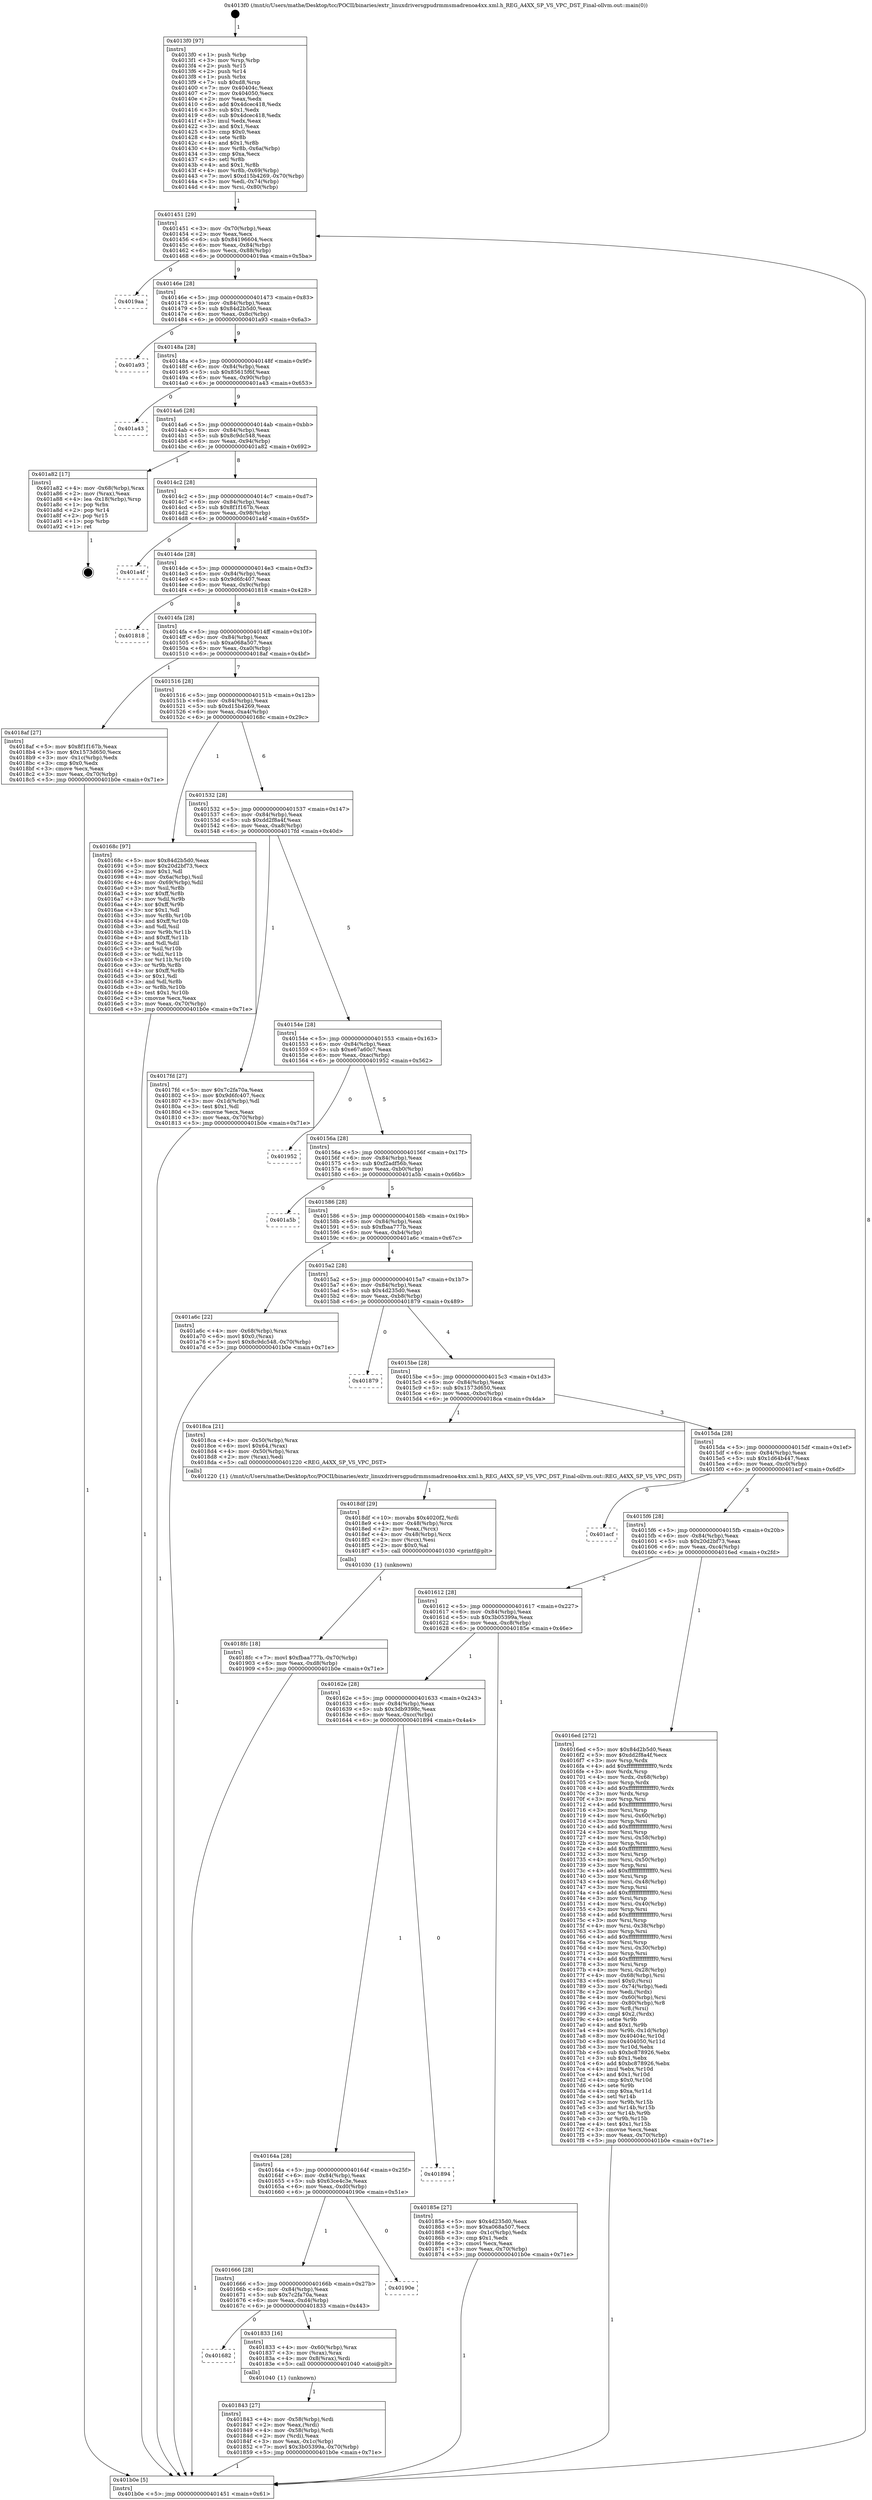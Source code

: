 digraph "0x4013f0" {
  label = "0x4013f0 (/mnt/c/Users/mathe/Desktop/tcc/POCII/binaries/extr_linuxdriversgpudrmmsmadrenoa4xx.xml.h_REG_A4XX_SP_VS_VPC_DST_Final-ollvm.out::main(0))"
  labelloc = "t"
  node[shape=record]

  Entry [label="",width=0.3,height=0.3,shape=circle,fillcolor=black,style=filled]
  "0x401451" [label="{
     0x401451 [29]\l
     | [instrs]\l
     &nbsp;&nbsp;0x401451 \<+3\>: mov -0x70(%rbp),%eax\l
     &nbsp;&nbsp;0x401454 \<+2\>: mov %eax,%ecx\l
     &nbsp;&nbsp;0x401456 \<+6\>: sub $0x84196604,%ecx\l
     &nbsp;&nbsp;0x40145c \<+6\>: mov %eax,-0x84(%rbp)\l
     &nbsp;&nbsp;0x401462 \<+6\>: mov %ecx,-0x88(%rbp)\l
     &nbsp;&nbsp;0x401468 \<+6\>: je 00000000004019aa \<main+0x5ba\>\l
  }"]
  "0x4019aa" [label="{
     0x4019aa\l
  }", style=dashed]
  "0x40146e" [label="{
     0x40146e [28]\l
     | [instrs]\l
     &nbsp;&nbsp;0x40146e \<+5\>: jmp 0000000000401473 \<main+0x83\>\l
     &nbsp;&nbsp;0x401473 \<+6\>: mov -0x84(%rbp),%eax\l
     &nbsp;&nbsp;0x401479 \<+5\>: sub $0x84d2b5d0,%eax\l
     &nbsp;&nbsp;0x40147e \<+6\>: mov %eax,-0x8c(%rbp)\l
     &nbsp;&nbsp;0x401484 \<+6\>: je 0000000000401a93 \<main+0x6a3\>\l
  }"]
  Exit [label="",width=0.3,height=0.3,shape=circle,fillcolor=black,style=filled,peripheries=2]
  "0x401a93" [label="{
     0x401a93\l
  }", style=dashed]
  "0x40148a" [label="{
     0x40148a [28]\l
     | [instrs]\l
     &nbsp;&nbsp;0x40148a \<+5\>: jmp 000000000040148f \<main+0x9f\>\l
     &nbsp;&nbsp;0x40148f \<+6\>: mov -0x84(%rbp),%eax\l
     &nbsp;&nbsp;0x401495 \<+5\>: sub $0x85615f6f,%eax\l
     &nbsp;&nbsp;0x40149a \<+6\>: mov %eax,-0x90(%rbp)\l
     &nbsp;&nbsp;0x4014a0 \<+6\>: je 0000000000401a43 \<main+0x653\>\l
  }"]
  "0x4018fc" [label="{
     0x4018fc [18]\l
     | [instrs]\l
     &nbsp;&nbsp;0x4018fc \<+7\>: movl $0xfbaa777b,-0x70(%rbp)\l
     &nbsp;&nbsp;0x401903 \<+6\>: mov %eax,-0xd8(%rbp)\l
     &nbsp;&nbsp;0x401909 \<+5\>: jmp 0000000000401b0e \<main+0x71e\>\l
  }"]
  "0x401a43" [label="{
     0x401a43\l
  }", style=dashed]
  "0x4014a6" [label="{
     0x4014a6 [28]\l
     | [instrs]\l
     &nbsp;&nbsp;0x4014a6 \<+5\>: jmp 00000000004014ab \<main+0xbb\>\l
     &nbsp;&nbsp;0x4014ab \<+6\>: mov -0x84(%rbp),%eax\l
     &nbsp;&nbsp;0x4014b1 \<+5\>: sub $0x8c9dc548,%eax\l
     &nbsp;&nbsp;0x4014b6 \<+6\>: mov %eax,-0x94(%rbp)\l
     &nbsp;&nbsp;0x4014bc \<+6\>: je 0000000000401a82 \<main+0x692\>\l
  }"]
  "0x4018df" [label="{
     0x4018df [29]\l
     | [instrs]\l
     &nbsp;&nbsp;0x4018df \<+10\>: movabs $0x4020f2,%rdi\l
     &nbsp;&nbsp;0x4018e9 \<+4\>: mov -0x48(%rbp),%rcx\l
     &nbsp;&nbsp;0x4018ed \<+2\>: mov %eax,(%rcx)\l
     &nbsp;&nbsp;0x4018ef \<+4\>: mov -0x48(%rbp),%rcx\l
     &nbsp;&nbsp;0x4018f3 \<+2\>: mov (%rcx),%esi\l
     &nbsp;&nbsp;0x4018f5 \<+2\>: mov $0x0,%al\l
     &nbsp;&nbsp;0x4018f7 \<+5\>: call 0000000000401030 \<printf@plt\>\l
     | [calls]\l
     &nbsp;&nbsp;0x401030 \{1\} (unknown)\l
  }"]
  "0x401a82" [label="{
     0x401a82 [17]\l
     | [instrs]\l
     &nbsp;&nbsp;0x401a82 \<+4\>: mov -0x68(%rbp),%rax\l
     &nbsp;&nbsp;0x401a86 \<+2\>: mov (%rax),%eax\l
     &nbsp;&nbsp;0x401a88 \<+4\>: lea -0x18(%rbp),%rsp\l
     &nbsp;&nbsp;0x401a8c \<+1\>: pop %rbx\l
     &nbsp;&nbsp;0x401a8d \<+2\>: pop %r14\l
     &nbsp;&nbsp;0x401a8f \<+2\>: pop %r15\l
     &nbsp;&nbsp;0x401a91 \<+1\>: pop %rbp\l
     &nbsp;&nbsp;0x401a92 \<+1\>: ret\l
  }"]
  "0x4014c2" [label="{
     0x4014c2 [28]\l
     | [instrs]\l
     &nbsp;&nbsp;0x4014c2 \<+5\>: jmp 00000000004014c7 \<main+0xd7\>\l
     &nbsp;&nbsp;0x4014c7 \<+6\>: mov -0x84(%rbp),%eax\l
     &nbsp;&nbsp;0x4014cd \<+5\>: sub $0x8f1f167b,%eax\l
     &nbsp;&nbsp;0x4014d2 \<+6\>: mov %eax,-0x98(%rbp)\l
     &nbsp;&nbsp;0x4014d8 \<+6\>: je 0000000000401a4f \<main+0x65f\>\l
  }"]
  "0x401843" [label="{
     0x401843 [27]\l
     | [instrs]\l
     &nbsp;&nbsp;0x401843 \<+4\>: mov -0x58(%rbp),%rdi\l
     &nbsp;&nbsp;0x401847 \<+2\>: mov %eax,(%rdi)\l
     &nbsp;&nbsp;0x401849 \<+4\>: mov -0x58(%rbp),%rdi\l
     &nbsp;&nbsp;0x40184d \<+2\>: mov (%rdi),%eax\l
     &nbsp;&nbsp;0x40184f \<+3\>: mov %eax,-0x1c(%rbp)\l
     &nbsp;&nbsp;0x401852 \<+7\>: movl $0x3b05399a,-0x70(%rbp)\l
     &nbsp;&nbsp;0x401859 \<+5\>: jmp 0000000000401b0e \<main+0x71e\>\l
  }"]
  "0x401a4f" [label="{
     0x401a4f\l
  }", style=dashed]
  "0x4014de" [label="{
     0x4014de [28]\l
     | [instrs]\l
     &nbsp;&nbsp;0x4014de \<+5\>: jmp 00000000004014e3 \<main+0xf3\>\l
     &nbsp;&nbsp;0x4014e3 \<+6\>: mov -0x84(%rbp),%eax\l
     &nbsp;&nbsp;0x4014e9 \<+5\>: sub $0x9d6fc407,%eax\l
     &nbsp;&nbsp;0x4014ee \<+6\>: mov %eax,-0x9c(%rbp)\l
     &nbsp;&nbsp;0x4014f4 \<+6\>: je 0000000000401818 \<main+0x428\>\l
  }"]
  "0x401682" [label="{
     0x401682\l
  }", style=dashed]
  "0x401818" [label="{
     0x401818\l
  }", style=dashed]
  "0x4014fa" [label="{
     0x4014fa [28]\l
     | [instrs]\l
     &nbsp;&nbsp;0x4014fa \<+5\>: jmp 00000000004014ff \<main+0x10f\>\l
     &nbsp;&nbsp;0x4014ff \<+6\>: mov -0x84(%rbp),%eax\l
     &nbsp;&nbsp;0x401505 \<+5\>: sub $0xa068a507,%eax\l
     &nbsp;&nbsp;0x40150a \<+6\>: mov %eax,-0xa0(%rbp)\l
     &nbsp;&nbsp;0x401510 \<+6\>: je 00000000004018af \<main+0x4bf\>\l
  }"]
  "0x401833" [label="{
     0x401833 [16]\l
     | [instrs]\l
     &nbsp;&nbsp;0x401833 \<+4\>: mov -0x60(%rbp),%rax\l
     &nbsp;&nbsp;0x401837 \<+3\>: mov (%rax),%rax\l
     &nbsp;&nbsp;0x40183a \<+4\>: mov 0x8(%rax),%rdi\l
     &nbsp;&nbsp;0x40183e \<+5\>: call 0000000000401040 \<atoi@plt\>\l
     | [calls]\l
     &nbsp;&nbsp;0x401040 \{1\} (unknown)\l
  }"]
  "0x4018af" [label="{
     0x4018af [27]\l
     | [instrs]\l
     &nbsp;&nbsp;0x4018af \<+5\>: mov $0x8f1f167b,%eax\l
     &nbsp;&nbsp;0x4018b4 \<+5\>: mov $0x1573d650,%ecx\l
     &nbsp;&nbsp;0x4018b9 \<+3\>: mov -0x1c(%rbp),%edx\l
     &nbsp;&nbsp;0x4018bc \<+3\>: cmp $0x0,%edx\l
     &nbsp;&nbsp;0x4018bf \<+3\>: cmove %ecx,%eax\l
     &nbsp;&nbsp;0x4018c2 \<+3\>: mov %eax,-0x70(%rbp)\l
     &nbsp;&nbsp;0x4018c5 \<+5\>: jmp 0000000000401b0e \<main+0x71e\>\l
  }"]
  "0x401516" [label="{
     0x401516 [28]\l
     | [instrs]\l
     &nbsp;&nbsp;0x401516 \<+5\>: jmp 000000000040151b \<main+0x12b\>\l
     &nbsp;&nbsp;0x40151b \<+6\>: mov -0x84(%rbp),%eax\l
     &nbsp;&nbsp;0x401521 \<+5\>: sub $0xd15b4269,%eax\l
     &nbsp;&nbsp;0x401526 \<+6\>: mov %eax,-0xa4(%rbp)\l
     &nbsp;&nbsp;0x40152c \<+6\>: je 000000000040168c \<main+0x29c\>\l
  }"]
  "0x401666" [label="{
     0x401666 [28]\l
     | [instrs]\l
     &nbsp;&nbsp;0x401666 \<+5\>: jmp 000000000040166b \<main+0x27b\>\l
     &nbsp;&nbsp;0x40166b \<+6\>: mov -0x84(%rbp),%eax\l
     &nbsp;&nbsp;0x401671 \<+5\>: sub $0x7c2fa70a,%eax\l
     &nbsp;&nbsp;0x401676 \<+6\>: mov %eax,-0xd4(%rbp)\l
     &nbsp;&nbsp;0x40167c \<+6\>: je 0000000000401833 \<main+0x443\>\l
  }"]
  "0x40168c" [label="{
     0x40168c [97]\l
     | [instrs]\l
     &nbsp;&nbsp;0x40168c \<+5\>: mov $0x84d2b5d0,%eax\l
     &nbsp;&nbsp;0x401691 \<+5\>: mov $0x20d2bf73,%ecx\l
     &nbsp;&nbsp;0x401696 \<+2\>: mov $0x1,%dl\l
     &nbsp;&nbsp;0x401698 \<+4\>: mov -0x6a(%rbp),%sil\l
     &nbsp;&nbsp;0x40169c \<+4\>: mov -0x69(%rbp),%dil\l
     &nbsp;&nbsp;0x4016a0 \<+3\>: mov %sil,%r8b\l
     &nbsp;&nbsp;0x4016a3 \<+4\>: xor $0xff,%r8b\l
     &nbsp;&nbsp;0x4016a7 \<+3\>: mov %dil,%r9b\l
     &nbsp;&nbsp;0x4016aa \<+4\>: xor $0xff,%r9b\l
     &nbsp;&nbsp;0x4016ae \<+3\>: xor $0x1,%dl\l
     &nbsp;&nbsp;0x4016b1 \<+3\>: mov %r8b,%r10b\l
     &nbsp;&nbsp;0x4016b4 \<+4\>: and $0xff,%r10b\l
     &nbsp;&nbsp;0x4016b8 \<+3\>: and %dl,%sil\l
     &nbsp;&nbsp;0x4016bb \<+3\>: mov %r9b,%r11b\l
     &nbsp;&nbsp;0x4016be \<+4\>: and $0xff,%r11b\l
     &nbsp;&nbsp;0x4016c2 \<+3\>: and %dl,%dil\l
     &nbsp;&nbsp;0x4016c5 \<+3\>: or %sil,%r10b\l
     &nbsp;&nbsp;0x4016c8 \<+3\>: or %dil,%r11b\l
     &nbsp;&nbsp;0x4016cb \<+3\>: xor %r11b,%r10b\l
     &nbsp;&nbsp;0x4016ce \<+3\>: or %r9b,%r8b\l
     &nbsp;&nbsp;0x4016d1 \<+4\>: xor $0xff,%r8b\l
     &nbsp;&nbsp;0x4016d5 \<+3\>: or $0x1,%dl\l
     &nbsp;&nbsp;0x4016d8 \<+3\>: and %dl,%r8b\l
     &nbsp;&nbsp;0x4016db \<+3\>: or %r8b,%r10b\l
     &nbsp;&nbsp;0x4016de \<+4\>: test $0x1,%r10b\l
     &nbsp;&nbsp;0x4016e2 \<+3\>: cmovne %ecx,%eax\l
     &nbsp;&nbsp;0x4016e5 \<+3\>: mov %eax,-0x70(%rbp)\l
     &nbsp;&nbsp;0x4016e8 \<+5\>: jmp 0000000000401b0e \<main+0x71e\>\l
  }"]
  "0x401532" [label="{
     0x401532 [28]\l
     | [instrs]\l
     &nbsp;&nbsp;0x401532 \<+5\>: jmp 0000000000401537 \<main+0x147\>\l
     &nbsp;&nbsp;0x401537 \<+6\>: mov -0x84(%rbp),%eax\l
     &nbsp;&nbsp;0x40153d \<+5\>: sub $0xdd2f8a4f,%eax\l
     &nbsp;&nbsp;0x401542 \<+6\>: mov %eax,-0xa8(%rbp)\l
     &nbsp;&nbsp;0x401548 \<+6\>: je 00000000004017fd \<main+0x40d\>\l
  }"]
  "0x401b0e" [label="{
     0x401b0e [5]\l
     | [instrs]\l
     &nbsp;&nbsp;0x401b0e \<+5\>: jmp 0000000000401451 \<main+0x61\>\l
  }"]
  "0x4013f0" [label="{
     0x4013f0 [97]\l
     | [instrs]\l
     &nbsp;&nbsp;0x4013f0 \<+1\>: push %rbp\l
     &nbsp;&nbsp;0x4013f1 \<+3\>: mov %rsp,%rbp\l
     &nbsp;&nbsp;0x4013f4 \<+2\>: push %r15\l
     &nbsp;&nbsp;0x4013f6 \<+2\>: push %r14\l
     &nbsp;&nbsp;0x4013f8 \<+1\>: push %rbx\l
     &nbsp;&nbsp;0x4013f9 \<+7\>: sub $0xd8,%rsp\l
     &nbsp;&nbsp;0x401400 \<+7\>: mov 0x40404c,%eax\l
     &nbsp;&nbsp;0x401407 \<+7\>: mov 0x404050,%ecx\l
     &nbsp;&nbsp;0x40140e \<+2\>: mov %eax,%edx\l
     &nbsp;&nbsp;0x401410 \<+6\>: add $0x4dcec418,%edx\l
     &nbsp;&nbsp;0x401416 \<+3\>: sub $0x1,%edx\l
     &nbsp;&nbsp;0x401419 \<+6\>: sub $0x4dcec418,%edx\l
     &nbsp;&nbsp;0x40141f \<+3\>: imul %edx,%eax\l
     &nbsp;&nbsp;0x401422 \<+3\>: and $0x1,%eax\l
     &nbsp;&nbsp;0x401425 \<+3\>: cmp $0x0,%eax\l
     &nbsp;&nbsp;0x401428 \<+4\>: sete %r8b\l
     &nbsp;&nbsp;0x40142c \<+4\>: and $0x1,%r8b\l
     &nbsp;&nbsp;0x401430 \<+4\>: mov %r8b,-0x6a(%rbp)\l
     &nbsp;&nbsp;0x401434 \<+3\>: cmp $0xa,%ecx\l
     &nbsp;&nbsp;0x401437 \<+4\>: setl %r8b\l
     &nbsp;&nbsp;0x40143b \<+4\>: and $0x1,%r8b\l
     &nbsp;&nbsp;0x40143f \<+4\>: mov %r8b,-0x69(%rbp)\l
     &nbsp;&nbsp;0x401443 \<+7\>: movl $0xd15b4269,-0x70(%rbp)\l
     &nbsp;&nbsp;0x40144a \<+3\>: mov %edi,-0x74(%rbp)\l
     &nbsp;&nbsp;0x40144d \<+4\>: mov %rsi,-0x80(%rbp)\l
  }"]
  "0x40190e" [label="{
     0x40190e\l
  }", style=dashed]
  "0x4017fd" [label="{
     0x4017fd [27]\l
     | [instrs]\l
     &nbsp;&nbsp;0x4017fd \<+5\>: mov $0x7c2fa70a,%eax\l
     &nbsp;&nbsp;0x401802 \<+5\>: mov $0x9d6fc407,%ecx\l
     &nbsp;&nbsp;0x401807 \<+3\>: mov -0x1d(%rbp),%dl\l
     &nbsp;&nbsp;0x40180a \<+3\>: test $0x1,%dl\l
     &nbsp;&nbsp;0x40180d \<+3\>: cmovne %ecx,%eax\l
     &nbsp;&nbsp;0x401810 \<+3\>: mov %eax,-0x70(%rbp)\l
     &nbsp;&nbsp;0x401813 \<+5\>: jmp 0000000000401b0e \<main+0x71e\>\l
  }"]
  "0x40154e" [label="{
     0x40154e [28]\l
     | [instrs]\l
     &nbsp;&nbsp;0x40154e \<+5\>: jmp 0000000000401553 \<main+0x163\>\l
     &nbsp;&nbsp;0x401553 \<+6\>: mov -0x84(%rbp),%eax\l
     &nbsp;&nbsp;0x401559 \<+5\>: sub $0xe67a60c7,%eax\l
     &nbsp;&nbsp;0x40155e \<+6\>: mov %eax,-0xac(%rbp)\l
     &nbsp;&nbsp;0x401564 \<+6\>: je 0000000000401952 \<main+0x562\>\l
  }"]
  "0x40164a" [label="{
     0x40164a [28]\l
     | [instrs]\l
     &nbsp;&nbsp;0x40164a \<+5\>: jmp 000000000040164f \<main+0x25f\>\l
     &nbsp;&nbsp;0x40164f \<+6\>: mov -0x84(%rbp),%eax\l
     &nbsp;&nbsp;0x401655 \<+5\>: sub $0x63ce4c3e,%eax\l
     &nbsp;&nbsp;0x40165a \<+6\>: mov %eax,-0xd0(%rbp)\l
     &nbsp;&nbsp;0x401660 \<+6\>: je 000000000040190e \<main+0x51e\>\l
  }"]
  "0x401952" [label="{
     0x401952\l
  }", style=dashed]
  "0x40156a" [label="{
     0x40156a [28]\l
     | [instrs]\l
     &nbsp;&nbsp;0x40156a \<+5\>: jmp 000000000040156f \<main+0x17f\>\l
     &nbsp;&nbsp;0x40156f \<+6\>: mov -0x84(%rbp),%eax\l
     &nbsp;&nbsp;0x401575 \<+5\>: sub $0xf2adf56b,%eax\l
     &nbsp;&nbsp;0x40157a \<+6\>: mov %eax,-0xb0(%rbp)\l
     &nbsp;&nbsp;0x401580 \<+6\>: je 0000000000401a5b \<main+0x66b\>\l
  }"]
  "0x401894" [label="{
     0x401894\l
  }", style=dashed]
  "0x401a5b" [label="{
     0x401a5b\l
  }", style=dashed]
  "0x401586" [label="{
     0x401586 [28]\l
     | [instrs]\l
     &nbsp;&nbsp;0x401586 \<+5\>: jmp 000000000040158b \<main+0x19b\>\l
     &nbsp;&nbsp;0x40158b \<+6\>: mov -0x84(%rbp),%eax\l
     &nbsp;&nbsp;0x401591 \<+5\>: sub $0xfbaa777b,%eax\l
     &nbsp;&nbsp;0x401596 \<+6\>: mov %eax,-0xb4(%rbp)\l
     &nbsp;&nbsp;0x40159c \<+6\>: je 0000000000401a6c \<main+0x67c\>\l
  }"]
  "0x40162e" [label="{
     0x40162e [28]\l
     | [instrs]\l
     &nbsp;&nbsp;0x40162e \<+5\>: jmp 0000000000401633 \<main+0x243\>\l
     &nbsp;&nbsp;0x401633 \<+6\>: mov -0x84(%rbp),%eax\l
     &nbsp;&nbsp;0x401639 \<+5\>: sub $0x3db9398c,%eax\l
     &nbsp;&nbsp;0x40163e \<+6\>: mov %eax,-0xcc(%rbp)\l
     &nbsp;&nbsp;0x401644 \<+6\>: je 0000000000401894 \<main+0x4a4\>\l
  }"]
  "0x401a6c" [label="{
     0x401a6c [22]\l
     | [instrs]\l
     &nbsp;&nbsp;0x401a6c \<+4\>: mov -0x68(%rbp),%rax\l
     &nbsp;&nbsp;0x401a70 \<+6\>: movl $0x0,(%rax)\l
     &nbsp;&nbsp;0x401a76 \<+7\>: movl $0x8c9dc548,-0x70(%rbp)\l
     &nbsp;&nbsp;0x401a7d \<+5\>: jmp 0000000000401b0e \<main+0x71e\>\l
  }"]
  "0x4015a2" [label="{
     0x4015a2 [28]\l
     | [instrs]\l
     &nbsp;&nbsp;0x4015a2 \<+5\>: jmp 00000000004015a7 \<main+0x1b7\>\l
     &nbsp;&nbsp;0x4015a7 \<+6\>: mov -0x84(%rbp),%eax\l
     &nbsp;&nbsp;0x4015ad \<+5\>: sub $0x4d235d0,%eax\l
     &nbsp;&nbsp;0x4015b2 \<+6\>: mov %eax,-0xb8(%rbp)\l
     &nbsp;&nbsp;0x4015b8 \<+6\>: je 0000000000401879 \<main+0x489\>\l
  }"]
  "0x40185e" [label="{
     0x40185e [27]\l
     | [instrs]\l
     &nbsp;&nbsp;0x40185e \<+5\>: mov $0x4d235d0,%eax\l
     &nbsp;&nbsp;0x401863 \<+5\>: mov $0xa068a507,%ecx\l
     &nbsp;&nbsp;0x401868 \<+3\>: mov -0x1c(%rbp),%edx\l
     &nbsp;&nbsp;0x40186b \<+3\>: cmp $0x1,%edx\l
     &nbsp;&nbsp;0x40186e \<+3\>: cmovl %ecx,%eax\l
     &nbsp;&nbsp;0x401871 \<+3\>: mov %eax,-0x70(%rbp)\l
     &nbsp;&nbsp;0x401874 \<+5\>: jmp 0000000000401b0e \<main+0x71e\>\l
  }"]
  "0x401879" [label="{
     0x401879\l
  }", style=dashed]
  "0x4015be" [label="{
     0x4015be [28]\l
     | [instrs]\l
     &nbsp;&nbsp;0x4015be \<+5\>: jmp 00000000004015c3 \<main+0x1d3\>\l
     &nbsp;&nbsp;0x4015c3 \<+6\>: mov -0x84(%rbp),%eax\l
     &nbsp;&nbsp;0x4015c9 \<+5\>: sub $0x1573d650,%eax\l
     &nbsp;&nbsp;0x4015ce \<+6\>: mov %eax,-0xbc(%rbp)\l
     &nbsp;&nbsp;0x4015d4 \<+6\>: je 00000000004018ca \<main+0x4da\>\l
  }"]
  "0x401612" [label="{
     0x401612 [28]\l
     | [instrs]\l
     &nbsp;&nbsp;0x401612 \<+5\>: jmp 0000000000401617 \<main+0x227\>\l
     &nbsp;&nbsp;0x401617 \<+6\>: mov -0x84(%rbp),%eax\l
     &nbsp;&nbsp;0x40161d \<+5\>: sub $0x3b05399a,%eax\l
     &nbsp;&nbsp;0x401622 \<+6\>: mov %eax,-0xc8(%rbp)\l
     &nbsp;&nbsp;0x401628 \<+6\>: je 000000000040185e \<main+0x46e\>\l
  }"]
  "0x4018ca" [label="{
     0x4018ca [21]\l
     | [instrs]\l
     &nbsp;&nbsp;0x4018ca \<+4\>: mov -0x50(%rbp),%rax\l
     &nbsp;&nbsp;0x4018ce \<+6\>: movl $0x64,(%rax)\l
     &nbsp;&nbsp;0x4018d4 \<+4\>: mov -0x50(%rbp),%rax\l
     &nbsp;&nbsp;0x4018d8 \<+2\>: mov (%rax),%edi\l
     &nbsp;&nbsp;0x4018da \<+5\>: call 0000000000401220 \<REG_A4XX_SP_VS_VPC_DST\>\l
     | [calls]\l
     &nbsp;&nbsp;0x401220 \{1\} (/mnt/c/Users/mathe/Desktop/tcc/POCII/binaries/extr_linuxdriversgpudrmmsmadrenoa4xx.xml.h_REG_A4XX_SP_VS_VPC_DST_Final-ollvm.out::REG_A4XX_SP_VS_VPC_DST)\l
  }"]
  "0x4015da" [label="{
     0x4015da [28]\l
     | [instrs]\l
     &nbsp;&nbsp;0x4015da \<+5\>: jmp 00000000004015df \<main+0x1ef\>\l
     &nbsp;&nbsp;0x4015df \<+6\>: mov -0x84(%rbp),%eax\l
     &nbsp;&nbsp;0x4015e5 \<+5\>: sub $0x1d64b447,%eax\l
     &nbsp;&nbsp;0x4015ea \<+6\>: mov %eax,-0xc0(%rbp)\l
     &nbsp;&nbsp;0x4015f0 \<+6\>: je 0000000000401acf \<main+0x6df\>\l
  }"]
  "0x4016ed" [label="{
     0x4016ed [272]\l
     | [instrs]\l
     &nbsp;&nbsp;0x4016ed \<+5\>: mov $0x84d2b5d0,%eax\l
     &nbsp;&nbsp;0x4016f2 \<+5\>: mov $0xdd2f8a4f,%ecx\l
     &nbsp;&nbsp;0x4016f7 \<+3\>: mov %rsp,%rdx\l
     &nbsp;&nbsp;0x4016fa \<+4\>: add $0xfffffffffffffff0,%rdx\l
     &nbsp;&nbsp;0x4016fe \<+3\>: mov %rdx,%rsp\l
     &nbsp;&nbsp;0x401701 \<+4\>: mov %rdx,-0x68(%rbp)\l
     &nbsp;&nbsp;0x401705 \<+3\>: mov %rsp,%rdx\l
     &nbsp;&nbsp;0x401708 \<+4\>: add $0xfffffffffffffff0,%rdx\l
     &nbsp;&nbsp;0x40170c \<+3\>: mov %rdx,%rsp\l
     &nbsp;&nbsp;0x40170f \<+3\>: mov %rsp,%rsi\l
     &nbsp;&nbsp;0x401712 \<+4\>: add $0xfffffffffffffff0,%rsi\l
     &nbsp;&nbsp;0x401716 \<+3\>: mov %rsi,%rsp\l
     &nbsp;&nbsp;0x401719 \<+4\>: mov %rsi,-0x60(%rbp)\l
     &nbsp;&nbsp;0x40171d \<+3\>: mov %rsp,%rsi\l
     &nbsp;&nbsp;0x401720 \<+4\>: add $0xfffffffffffffff0,%rsi\l
     &nbsp;&nbsp;0x401724 \<+3\>: mov %rsi,%rsp\l
     &nbsp;&nbsp;0x401727 \<+4\>: mov %rsi,-0x58(%rbp)\l
     &nbsp;&nbsp;0x40172b \<+3\>: mov %rsp,%rsi\l
     &nbsp;&nbsp;0x40172e \<+4\>: add $0xfffffffffffffff0,%rsi\l
     &nbsp;&nbsp;0x401732 \<+3\>: mov %rsi,%rsp\l
     &nbsp;&nbsp;0x401735 \<+4\>: mov %rsi,-0x50(%rbp)\l
     &nbsp;&nbsp;0x401739 \<+3\>: mov %rsp,%rsi\l
     &nbsp;&nbsp;0x40173c \<+4\>: add $0xfffffffffffffff0,%rsi\l
     &nbsp;&nbsp;0x401740 \<+3\>: mov %rsi,%rsp\l
     &nbsp;&nbsp;0x401743 \<+4\>: mov %rsi,-0x48(%rbp)\l
     &nbsp;&nbsp;0x401747 \<+3\>: mov %rsp,%rsi\l
     &nbsp;&nbsp;0x40174a \<+4\>: add $0xfffffffffffffff0,%rsi\l
     &nbsp;&nbsp;0x40174e \<+3\>: mov %rsi,%rsp\l
     &nbsp;&nbsp;0x401751 \<+4\>: mov %rsi,-0x40(%rbp)\l
     &nbsp;&nbsp;0x401755 \<+3\>: mov %rsp,%rsi\l
     &nbsp;&nbsp;0x401758 \<+4\>: add $0xfffffffffffffff0,%rsi\l
     &nbsp;&nbsp;0x40175c \<+3\>: mov %rsi,%rsp\l
     &nbsp;&nbsp;0x40175f \<+4\>: mov %rsi,-0x38(%rbp)\l
     &nbsp;&nbsp;0x401763 \<+3\>: mov %rsp,%rsi\l
     &nbsp;&nbsp;0x401766 \<+4\>: add $0xfffffffffffffff0,%rsi\l
     &nbsp;&nbsp;0x40176a \<+3\>: mov %rsi,%rsp\l
     &nbsp;&nbsp;0x40176d \<+4\>: mov %rsi,-0x30(%rbp)\l
     &nbsp;&nbsp;0x401771 \<+3\>: mov %rsp,%rsi\l
     &nbsp;&nbsp;0x401774 \<+4\>: add $0xfffffffffffffff0,%rsi\l
     &nbsp;&nbsp;0x401778 \<+3\>: mov %rsi,%rsp\l
     &nbsp;&nbsp;0x40177b \<+4\>: mov %rsi,-0x28(%rbp)\l
     &nbsp;&nbsp;0x40177f \<+4\>: mov -0x68(%rbp),%rsi\l
     &nbsp;&nbsp;0x401783 \<+6\>: movl $0x0,(%rsi)\l
     &nbsp;&nbsp;0x401789 \<+3\>: mov -0x74(%rbp),%edi\l
     &nbsp;&nbsp;0x40178c \<+2\>: mov %edi,(%rdx)\l
     &nbsp;&nbsp;0x40178e \<+4\>: mov -0x60(%rbp),%rsi\l
     &nbsp;&nbsp;0x401792 \<+4\>: mov -0x80(%rbp),%r8\l
     &nbsp;&nbsp;0x401796 \<+3\>: mov %r8,(%rsi)\l
     &nbsp;&nbsp;0x401799 \<+3\>: cmpl $0x2,(%rdx)\l
     &nbsp;&nbsp;0x40179c \<+4\>: setne %r9b\l
     &nbsp;&nbsp;0x4017a0 \<+4\>: and $0x1,%r9b\l
     &nbsp;&nbsp;0x4017a4 \<+4\>: mov %r9b,-0x1d(%rbp)\l
     &nbsp;&nbsp;0x4017a8 \<+8\>: mov 0x40404c,%r10d\l
     &nbsp;&nbsp;0x4017b0 \<+8\>: mov 0x404050,%r11d\l
     &nbsp;&nbsp;0x4017b8 \<+3\>: mov %r10d,%ebx\l
     &nbsp;&nbsp;0x4017bb \<+6\>: sub $0xbc878926,%ebx\l
     &nbsp;&nbsp;0x4017c1 \<+3\>: sub $0x1,%ebx\l
     &nbsp;&nbsp;0x4017c4 \<+6\>: add $0xbc878926,%ebx\l
     &nbsp;&nbsp;0x4017ca \<+4\>: imul %ebx,%r10d\l
     &nbsp;&nbsp;0x4017ce \<+4\>: and $0x1,%r10d\l
     &nbsp;&nbsp;0x4017d2 \<+4\>: cmp $0x0,%r10d\l
     &nbsp;&nbsp;0x4017d6 \<+4\>: sete %r9b\l
     &nbsp;&nbsp;0x4017da \<+4\>: cmp $0xa,%r11d\l
     &nbsp;&nbsp;0x4017de \<+4\>: setl %r14b\l
     &nbsp;&nbsp;0x4017e2 \<+3\>: mov %r9b,%r15b\l
     &nbsp;&nbsp;0x4017e5 \<+3\>: and %r14b,%r15b\l
     &nbsp;&nbsp;0x4017e8 \<+3\>: xor %r14b,%r9b\l
     &nbsp;&nbsp;0x4017eb \<+3\>: or %r9b,%r15b\l
     &nbsp;&nbsp;0x4017ee \<+4\>: test $0x1,%r15b\l
     &nbsp;&nbsp;0x4017f2 \<+3\>: cmovne %ecx,%eax\l
     &nbsp;&nbsp;0x4017f5 \<+3\>: mov %eax,-0x70(%rbp)\l
     &nbsp;&nbsp;0x4017f8 \<+5\>: jmp 0000000000401b0e \<main+0x71e\>\l
  }"]
  "0x401acf" [label="{
     0x401acf\l
  }", style=dashed]
  "0x4015f6" [label="{
     0x4015f6 [28]\l
     | [instrs]\l
     &nbsp;&nbsp;0x4015f6 \<+5\>: jmp 00000000004015fb \<main+0x20b\>\l
     &nbsp;&nbsp;0x4015fb \<+6\>: mov -0x84(%rbp),%eax\l
     &nbsp;&nbsp;0x401601 \<+5\>: sub $0x20d2bf73,%eax\l
     &nbsp;&nbsp;0x401606 \<+6\>: mov %eax,-0xc4(%rbp)\l
     &nbsp;&nbsp;0x40160c \<+6\>: je 00000000004016ed \<main+0x2fd\>\l
  }"]
  Entry -> "0x4013f0" [label=" 1"]
  "0x401451" -> "0x4019aa" [label=" 0"]
  "0x401451" -> "0x40146e" [label=" 9"]
  "0x401a82" -> Exit [label=" 1"]
  "0x40146e" -> "0x401a93" [label=" 0"]
  "0x40146e" -> "0x40148a" [label=" 9"]
  "0x401a6c" -> "0x401b0e" [label=" 1"]
  "0x40148a" -> "0x401a43" [label=" 0"]
  "0x40148a" -> "0x4014a6" [label=" 9"]
  "0x4018fc" -> "0x401b0e" [label=" 1"]
  "0x4014a6" -> "0x401a82" [label=" 1"]
  "0x4014a6" -> "0x4014c2" [label=" 8"]
  "0x4018df" -> "0x4018fc" [label=" 1"]
  "0x4014c2" -> "0x401a4f" [label=" 0"]
  "0x4014c2" -> "0x4014de" [label=" 8"]
  "0x4018ca" -> "0x4018df" [label=" 1"]
  "0x4014de" -> "0x401818" [label=" 0"]
  "0x4014de" -> "0x4014fa" [label=" 8"]
  "0x4018af" -> "0x401b0e" [label=" 1"]
  "0x4014fa" -> "0x4018af" [label=" 1"]
  "0x4014fa" -> "0x401516" [label=" 7"]
  "0x40185e" -> "0x401b0e" [label=" 1"]
  "0x401516" -> "0x40168c" [label=" 1"]
  "0x401516" -> "0x401532" [label=" 6"]
  "0x40168c" -> "0x401b0e" [label=" 1"]
  "0x4013f0" -> "0x401451" [label=" 1"]
  "0x401b0e" -> "0x401451" [label=" 8"]
  "0x401833" -> "0x401843" [label=" 1"]
  "0x401532" -> "0x4017fd" [label=" 1"]
  "0x401532" -> "0x40154e" [label=" 5"]
  "0x401666" -> "0x401682" [label=" 0"]
  "0x40154e" -> "0x401952" [label=" 0"]
  "0x40154e" -> "0x40156a" [label=" 5"]
  "0x401843" -> "0x401b0e" [label=" 1"]
  "0x40156a" -> "0x401a5b" [label=" 0"]
  "0x40156a" -> "0x401586" [label=" 5"]
  "0x40164a" -> "0x401666" [label=" 1"]
  "0x401586" -> "0x401a6c" [label=" 1"]
  "0x401586" -> "0x4015a2" [label=" 4"]
  "0x401666" -> "0x401833" [label=" 1"]
  "0x4015a2" -> "0x401879" [label=" 0"]
  "0x4015a2" -> "0x4015be" [label=" 4"]
  "0x40162e" -> "0x40164a" [label=" 1"]
  "0x4015be" -> "0x4018ca" [label=" 1"]
  "0x4015be" -> "0x4015da" [label=" 3"]
  "0x401612" -> "0x40162e" [label=" 1"]
  "0x4015da" -> "0x401acf" [label=" 0"]
  "0x4015da" -> "0x4015f6" [label=" 3"]
  "0x401612" -> "0x40185e" [label=" 1"]
  "0x4015f6" -> "0x4016ed" [label=" 1"]
  "0x4015f6" -> "0x401612" [label=" 2"]
  "0x40164a" -> "0x40190e" [label=" 0"]
  "0x4016ed" -> "0x401b0e" [label=" 1"]
  "0x4017fd" -> "0x401b0e" [label=" 1"]
  "0x40162e" -> "0x401894" [label=" 0"]
}
